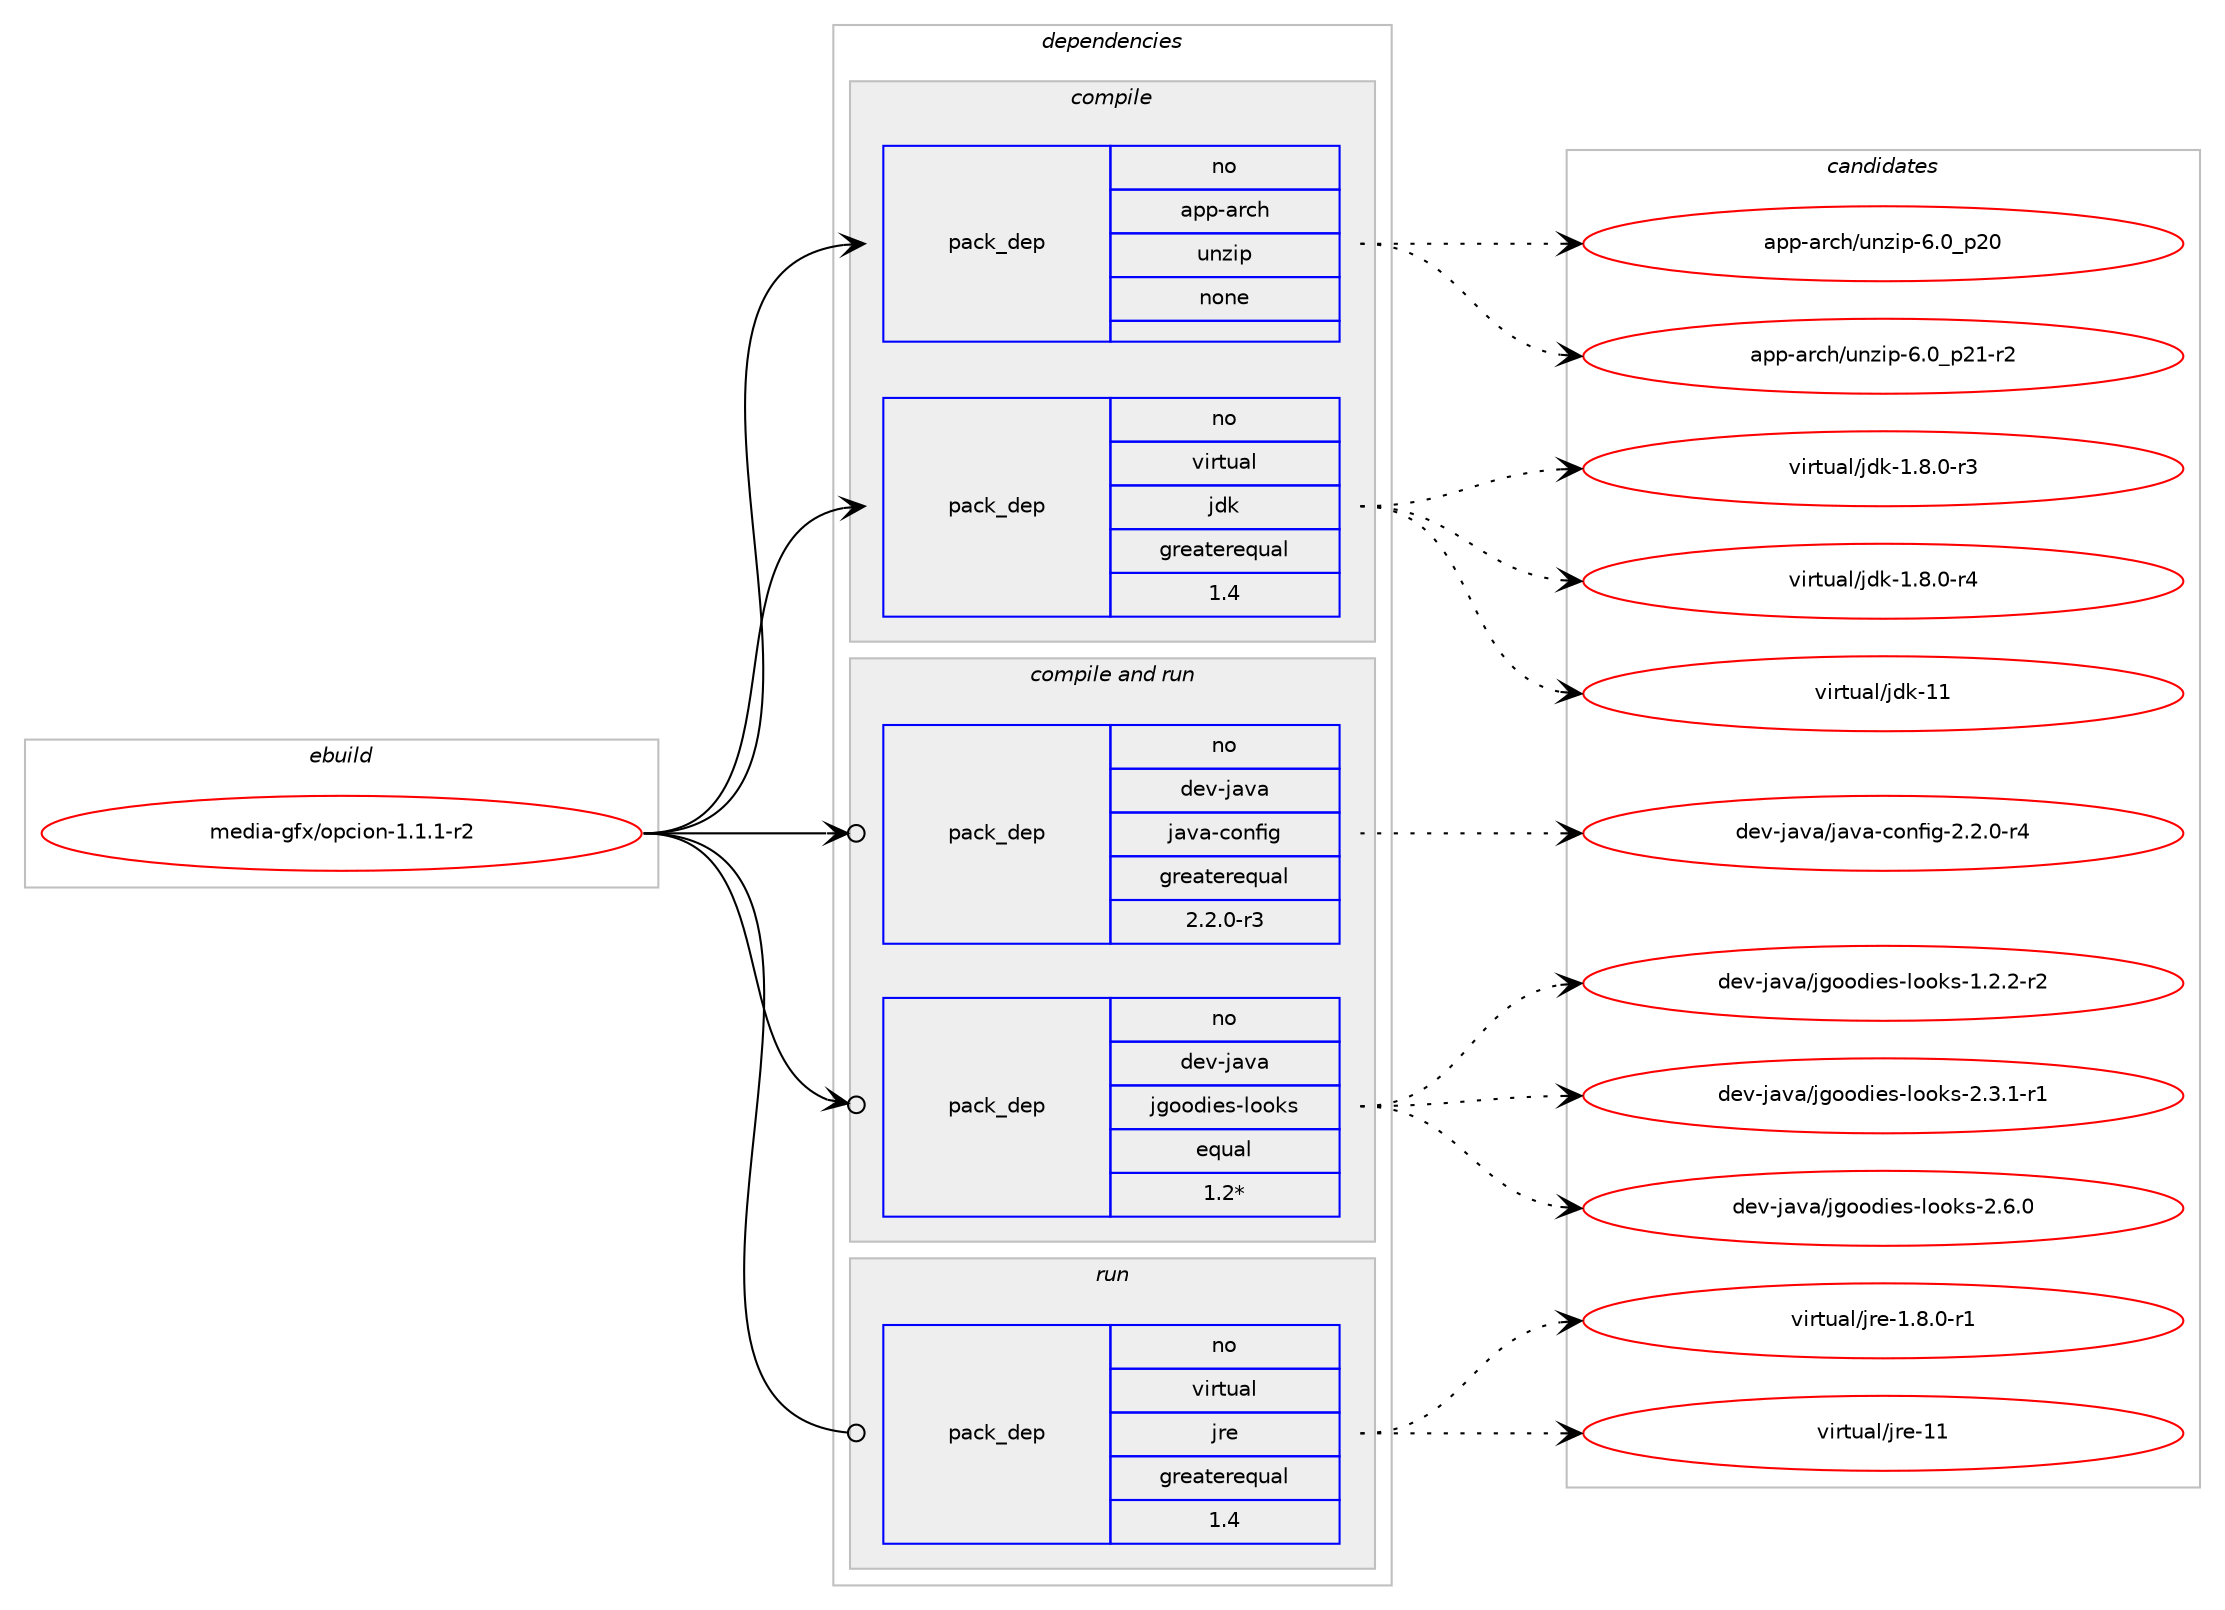 digraph prolog {

# *************
# Graph options
# *************

newrank=true;
concentrate=true;
compound=true;
graph [rankdir=LR,fontname=Helvetica,fontsize=10,ranksep=1.5];#, ranksep=2.5, nodesep=0.2];
edge  [arrowhead=vee];
node  [fontname=Helvetica,fontsize=10];

# **********
# The ebuild
# **********

subgraph cluster_leftcol {
color=gray;
rank=same;
label=<<i>ebuild</i>>;
id [label="media-gfx/opcion-1.1.1-r2", color=red, width=4, href="../media-gfx/opcion-1.1.1-r2.svg"];
}

# ****************
# The dependencies
# ****************

subgraph cluster_midcol {
color=gray;
label=<<i>dependencies</i>>;
subgraph cluster_compile {
fillcolor="#eeeeee";
style=filled;
label=<<i>compile</i>>;
subgraph pack1147944 {
dependency1606715 [label=<<TABLE BORDER="0" CELLBORDER="1" CELLSPACING="0" CELLPADDING="4" WIDTH="220"><TR><TD ROWSPAN="6" CELLPADDING="30">pack_dep</TD></TR><TR><TD WIDTH="110">no</TD></TR><TR><TD>app-arch</TD></TR><TR><TD>unzip</TD></TR><TR><TD>none</TD></TR><TR><TD></TD></TR></TABLE>>, shape=none, color=blue];
}
id:e -> dependency1606715:w [weight=20,style="solid",arrowhead="vee"];
subgraph pack1147945 {
dependency1606716 [label=<<TABLE BORDER="0" CELLBORDER="1" CELLSPACING="0" CELLPADDING="4" WIDTH="220"><TR><TD ROWSPAN="6" CELLPADDING="30">pack_dep</TD></TR><TR><TD WIDTH="110">no</TD></TR><TR><TD>virtual</TD></TR><TR><TD>jdk</TD></TR><TR><TD>greaterequal</TD></TR><TR><TD>1.4</TD></TR></TABLE>>, shape=none, color=blue];
}
id:e -> dependency1606716:w [weight=20,style="solid",arrowhead="vee"];
}
subgraph cluster_compileandrun {
fillcolor="#eeeeee";
style=filled;
label=<<i>compile and run</i>>;
subgraph pack1147946 {
dependency1606717 [label=<<TABLE BORDER="0" CELLBORDER="1" CELLSPACING="0" CELLPADDING="4" WIDTH="220"><TR><TD ROWSPAN="6" CELLPADDING="30">pack_dep</TD></TR><TR><TD WIDTH="110">no</TD></TR><TR><TD>dev-java</TD></TR><TR><TD>java-config</TD></TR><TR><TD>greaterequal</TD></TR><TR><TD>2.2.0-r3</TD></TR></TABLE>>, shape=none, color=blue];
}
id:e -> dependency1606717:w [weight=20,style="solid",arrowhead="odotvee"];
subgraph pack1147947 {
dependency1606718 [label=<<TABLE BORDER="0" CELLBORDER="1" CELLSPACING="0" CELLPADDING="4" WIDTH="220"><TR><TD ROWSPAN="6" CELLPADDING="30">pack_dep</TD></TR><TR><TD WIDTH="110">no</TD></TR><TR><TD>dev-java</TD></TR><TR><TD>jgoodies-looks</TD></TR><TR><TD>equal</TD></TR><TR><TD>1.2*</TD></TR></TABLE>>, shape=none, color=blue];
}
id:e -> dependency1606718:w [weight=20,style="solid",arrowhead="odotvee"];
}
subgraph cluster_run {
fillcolor="#eeeeee";
style=filled;
label=<<i>run</i>>;
subgraph pack1147948 {
dependency1606719 [label=<<TABLE BORDER="0" CELLBORDER="1" CELLSPACING="0" CELLPADDING="4" WIDTH="220"><TR><TD ROWSPAN="6" CELLPADDING="30">pack_dep</TD></TR><TR><TD WIDTH="110">no</TD></TR><TR><TD>virtual</TD></TR><TR><TD>jre</TD></TR><TR><TD>greaterequal</TD></TR><TR><TD>1.4</TD></TR></TABLE>>, shape=none, color=blue];
}
id:e -> dependency1606719:w [weight=20,style="solid",arrowhead="odot"];
}
}

# **************
# The candidates
# **************

subgraph cluster_choices {
rank=same;
color=gray;
label=<<i>candidates</i>>;

subgraph choice1147944 {
color=black;
nodesep=1;
choice971121124597114991044711711012210511245544648951125048 [label="app-arch/unzip-6.0_p20", color=red, width=4,href="../app-arch/unzip-6.0_p20.svg"];
choice9711211245971149910447117110122105112455446489511250494511450 [label="app-arch/unzip-6.0_p21-r2", color=red, width=4,href="../app-arch/unzip-6.0_p21-r2.svg"];
dependency1606715:e -> choice971121124597114991044711711012210511245544648951125048:w [style=dotted,weight="100"];
dependency1606715:e -> choice9711211245971149910447117110122105112455446489511250494511450:w [style=dotted,weight="100"];
}
subgraph choice1147945 {
color=black;
nodesep=1;
choice11810511411611797108471061001074549465646484511451 [label="virtual/jdk-1.8.0-r3", color=red, width=4,href="../virtual/jdk-1.8.0-r3.svg"];
choice11810511411611797108471061001074549465646484511452 [label="virtual/jdk-1.8.0-r4", color=red, width=4,href="../virtual/jdk-1.8.0-r4.svg"];
choice1181051141161179710847106100107454949 [label="virtual/jdk-11", color=red, width=4,href="../virtual/jdk-11.svg"];
dependency1606716:e -> choice11810511411611797108471061001074549465646484511451:w [style=dotted,weight="100"];
dependency1606716:e -> choice11810511411611797108471061001074549465646484511452:w [style=dotted,weight="100"];
dependency1606716:e -> choice1181051141161179710847106100107454949:w [style=dotted,weight="100"];
}
subgraph choice1147946 {
color=black;
nodesep=1;
choice10010111845106971189747106971189745991111101021051034550465046484511452 [label="dev-java/java-config-2.2.0-r4", color=red, width=4,href="../dev-java/java-config-2.2.0-r4.svg"];
dependency1606717:e -> choice10010111845106971189747106971189745991111101021051034550465046484511452:w [style=dotted,weight="100"];
}
subgraph choice1147947 {
color=black;
nodesep=1;
choice10010111845106971189747106103111111100105101115451081111111071154549465046504511450 [label="dev-java/jgoodies-looks-1.2.2-r2", color=red, width=4,href="../dev-java/jgoodies-looks-1.2.2-r2.svg"];
choice10010111845106971189747106103111111100105101115451081111111071154550465146494511449 [label="dev-java/jgoodies-looks-2.3.1-r1", color=red, width=4,href="../dev-java/jgoodies-looks-2.3.1-r1.svg"];
choice1001011184510697118974710610311111110010510111545108111111107115455046544648 [label="dev-java/jgoodies-looks-2.6.0", color=red, width=4,href="../dev-java/jgoodies-looks-2.6.0.svg"];
dependency1606718:e -> choice10010111845106971189747106103111111100105101115451081111111071154549465046504511450:w [style=dotted,weight="100"];
dependency1606718:e -> choice10010111845106971189747106103111111100105101115451081111111071154550465146494511449:w [style=dotted,weight="100"];
dependency1606718:e -> choice1001011184510697118974710610311111110010510111545108111111107115455046544648:w [style=dotted,weight="100"];
}
subgraph choice1147948 {
color=black;
nodesep=1;
choice11810511411611797108471061141014549465646484511449 [label="virtual/jre-1.8.0-r1", color=red, width=4,href="../virtual/jre-1.8.0-r1.svg"];
choice1181051141161179710847106114101454949 [label="virtual/jre-11", color=red, width=4,href="../virtual/jre-11.svg"];
dependency1606719:e -> choice11810511411611797108471061141014549465646484511449:w [style=dotted,weight="100"];
dependency1606719:e -> choice1181051141161179710847106114101454949:w [style=dotted,weight="100"];
}
}

}
